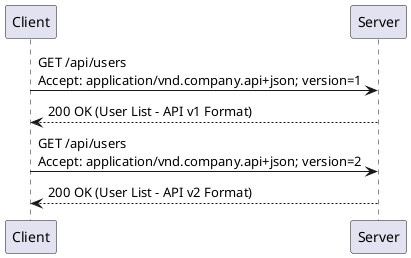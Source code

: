 @startuml
Client -> Server: GET /api/users\nAccept: application/vnd.company.api+json; version=1
Server --> Client: 200 OK (User List - API v1 Format)
Client -> Server: GET /api/users\nAccept: application/vnd.company.api+json; version=2
Server --> Client: 200 OK (User List - API v2 Format)
@enduml
